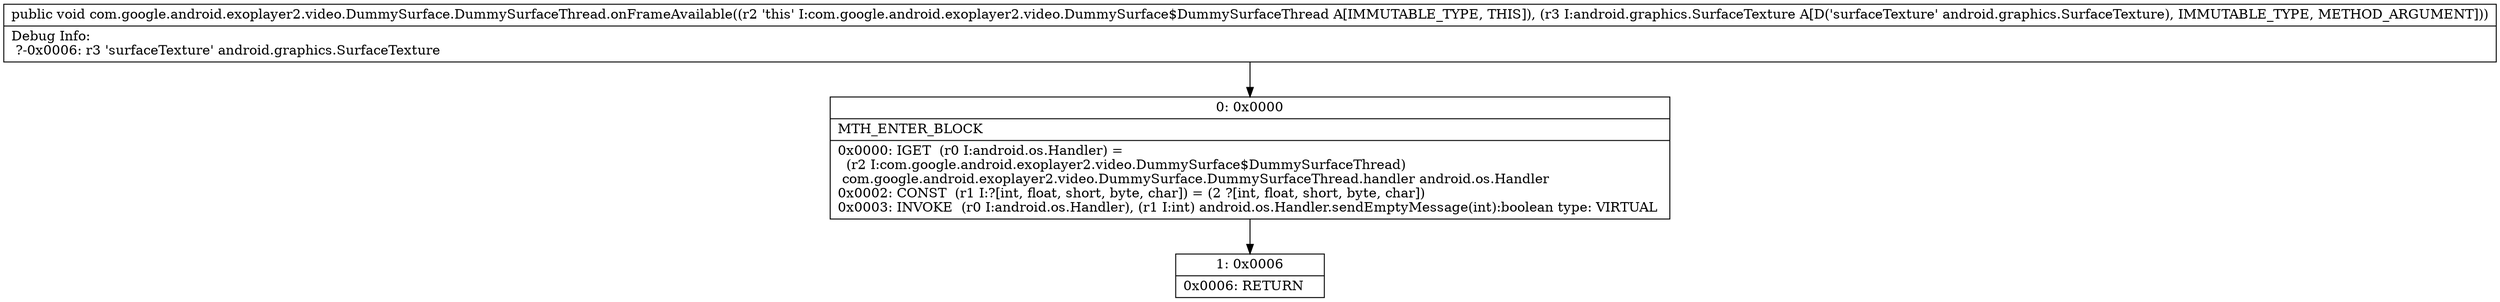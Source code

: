 digraph "CFG forcom.google.android.exoplayer2.video.DummySurface.DummySurfaceThread.onFrameAvailable(Landroid\/graphics\/SurfaceTexture;)V" {
Node_0 [shape=record,label="{0\:\ 0x0000|MTH_ENTER_BLOCK\l|0x0000: IGET  (r0 I:android.os.Handler) = \l  (r2 I:com.google.android.exoplayer2.video.DummySurface$DummySurfaceThread)\l com.google.android.exoplayer2.video.DummySurface.DummySurfaceThread.handler android.os.Handler \l0x0002: CONST  (r1 I:?[int, float, short, byte, char]) = (2 ?[int, float, short, byte, char]) \l0x0003: INVOKE  (r0 I:android.os.Handler), (r1 I:int) android.os.Handler.sendEmptyMessage(int):boolean type: VIRTUAL \l}"];
Node_1 [shape=record,label="{1\:\ 0x0006|0x0006: RETURN   \l}"];
MethodNode[shape=record,label="{public void com.google.android.exoplayer2.video.DummySurface.DummySurfaceThread.onFrameAvailable((r2 'this' I:com.google.android.exoplayer2.video.DummySurface$DummySurfaceThread A[IMMUTABLE_TYPE, THIS]), (r3 I:android.graphics.SurfaceTexture A[D('surfaceTexture' android.graphics.SurfaceTexture), IMMUTABLE_TYPE, METHOD_ARGUMENT]))  | Debug Info:\l  ?\-0x0006: r3 'surfaceTexture' android.graphics.SurfaceTexture\l}"];
MethodNode -> Node_0;
Node_0 -> Node_1;
}

